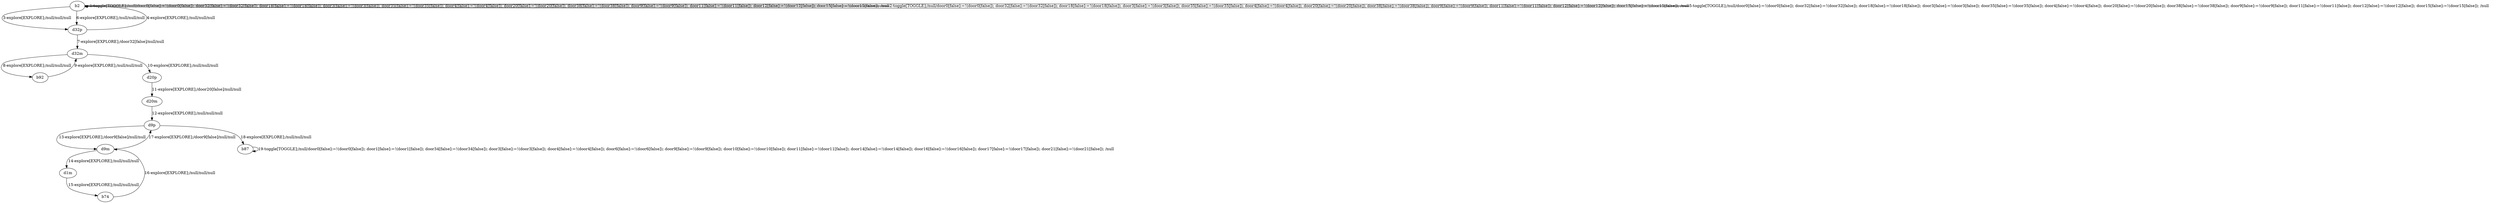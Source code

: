 # Total number of goals covered by this test: 2
# b74 --> d9m
# d9m --> d9p

digraph g {
"b2" -> "b2" [label = "1-toggle[TOGGLE];/null/door0[false]:=!(door0[false]); door32[false]:=!(door32[false]); door18[false]:=!(door18[false]); door3[false]:=!(door3[false]); door35[false]:=!(door35[false]); door4[false]:=!(door4[false]); door20[false]:=!(door20[false]); door38[false]:=!(door38[false]); door9[false]:=!(door9[false]); door11[false]:=!(door11[false]); door12[false]:=!(door12[false]); door15[false]:=!(door15[false]); /null"];
"b2" -> "b2" [label = "2-toggle[TOGGLE];/null/door0[false]:=!(door0[false]); door32[false]:=!(door32[false]); door18[false]:=!(door18[false]); door3[false]:=!(door3[false]); door35[false]:=!(door35[false]); door4[false]:=!(door4[false]); door20[false]:=!(door20[false]); door38[false]:=!(door38[false]); door9[false]:=!(door9[false]); door11[false]:=!(door11[false]); door12[false]:=!(door12[false]); door15[false]:=!(door15[false]); /null"];
"b2" -> "d32p" [label = "3-explore[EXPLORE];/null/null/null"];
"d32p" -> "b2" [label = "4-explore[EXPLORE];/null/null/null"];
"b2" -> "b2" [label = "5-toggle[TOGGLE];/null/door0[false]:=!(door0[false]); door32[false]:=!(door32[false]); door18[false]:=!(door18[false]); door3[false]:=!(door3[false]); door35[false]:=!(door35[false]); door4[false]:=!(door4[false]); door20[false]:=!(door20[false]); door38[false]:=!(door38[false]); door9[false]:=!(door9[false]); door11[false]:=!(door11[false]); door12[false]:=!(door12[false]); door15[false]:=!(door15[false]); /null"];
"b2" -> "d32p" [label = "6-explore[EXPLORE];/null/null/null"];
"d32p" -> "d32m" [label = "7-explore[EXPLORE];/door32[false]/null/null"];
"d32m" -> "b92" [label = "8-explore[EXPLORE];/null/null/null"];
"b92" -> "d32m" [label = "9-explore[EXPLORE];/null/null/null"];
"d32m" -> "d20p" [label = "10-explore[EXPLORE];/null/null/null"];
"d20p" -> "d20m" [label = "11-explore[EXPLORE];/door20[false]/null/null"];
"d20m" -> "d9p" [label = "12-explore[EXPLORE];/null/null/null"];
"d9p" -> "d9m" [label = "13-explore[EXPLORE];/door9[false]/null/null"];
"d9m" -> "d1m" [label = "14-explore[EXPLORE];/null/null/null"];
"d1m" -> "b74" [label = "15-explore[EXPLORE];/null/null/null"];
"b74" -> "d9m" [label = "16-explore[EXPLORE];/null/null/null"];
"d9m" -> "d9p" [label = "17-explore[EXPLORE];/door9[false]/null/null"];
"d9p" -> "b87" [label = "18-explore[EXPLORE];/null/null/null"];
"b87" -> "b87" [label = "19-toggle[TOGGLE];/null/door0[false]:=!(door0[false]); door1[false]:=!(door1[false]); door34[false]:=!(door34[false]); door3[false]:=!(door3[false]); door4[false]:=!(door4[false]); door6[false]:=!(door6[false]); door9[false]:=!(door9[false]); door10[false]:=!(door10[false]); door11[false]:=!(door11[false]); door14[false]:=!(door14[false]); door16[false]:=!(door16[false]); door17[false]:=!(door17[false]); door21[false]:=!(door21[false]); /null"];
}